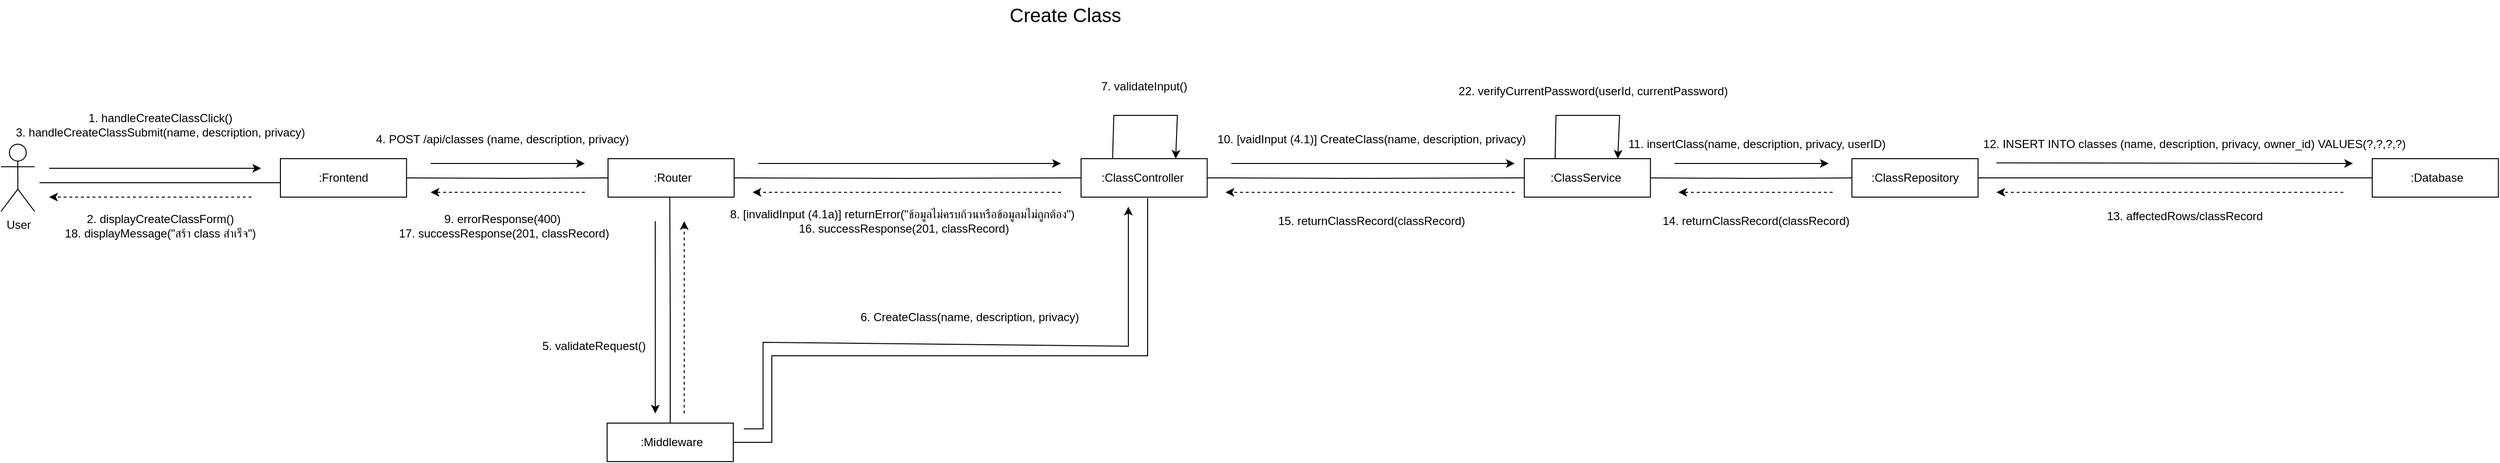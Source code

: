 <mxfile version="20.5.3" type="embed"><diagram id="23iRSUPoRavnBvh4doch" name="Page-1"><mxGraphModel dx="2707" dy="-565" grid="1" gridSize="10" guides="1" tooltips="1" connect="1" arrows="1" fold="1" page="1" pageScale="1" pageWidth="827" pageHeight="1169" math="0" shadow="0"><root><mxCell id="0"/><mxCell id="1" parent="0"/><mxCell id="2" style="edgeStyle=orthogonalEdgeStyle;rounded=0;orthogonalLoop=1;jettySize=auto;html=1;entryX=0;entryY=0.5;entryDx=0;entryDy=0;endArrow=none;startFill=0;" edge="1" parent="1"><mxGeometry relative="1" as="geometry"><mxPoint x="-2160" y="1620" as="sourcePoint"/><mxPoint x="-1910" y="1620" as="targetPoint"/></mxGeometry></mxCell><mxCell id="3" value="User" style="shape=umlActor;verticalLabelPosition=bottom;verticalAlign=top;html=1;outlineConnect=0;" vertex="1" parent="1"><mxGeometry x="-2200" y="1580" width="35" height="70" as="geometry"/></mxCell><mxCell id="4" value=":Frontend" style="rounded=0;whiteSpace=wrap;html=1;" vertex="1" parent="1"><mxGeometry x="-1910" y="1595" width="130.91" height="40" as="geometry"/></mxCell><mxCell id="5" value="" style="endArrow=classic;html=1;rounded=0;" edge="1" parent="1"><mxGeometry width="50" height="50" relative="1" as="geometry"><mxPoint x="-2150" y="1605" as="sourcePoint"/><mxPoint x="-1930" y="1605" as="targetPoint"/></mxGeometry></mxCell><mxCell id="6" value="" style="endArrow=classic;html=1;rounded=0;dashed=1;" edge="1" parent="1"><mxGeometry width="50" height="50" relative="1" as="geometry"><mxPoint x="-1940" y="1635" as="sourcePoint"/><mxPoint x="-2150" y="1635" as="targetPoint"/></mxGeometry></mxCell><mxCell id="7" value="&amp;nbsp;:Router" style="rounded=0;whiteSpace=wrap;html=1;" vertex="1" parent="1"><mxGeometry x="-1570" y="1595" width="130.91" height="40" as="geometry"/></mxCell><mxCell id="8" style="edgeStyle=orthogonalEdgeStyle;rounded=0;orthogonalLoop=1;jettySize=auto;html=1;entryX=0;entryY=0.5;entryDx=0;entryDy=0;endArrow=none;startFill=0;" edge="1" parent="1" target="7"><mxGeometry relative="1" as="geometry"><mxPoint x="-1779.09" y="1615" as="sourcePoint"/><mxPoint x="-1574.09" y="1615" as="targetPoint"/></mxGeometry></mxCell><mxCell id="9" value="" style="endArrow=classic;html=1;rounded=0;" edge="1" parent="1"><mxGeometry width="50" height="50" relative="1" as="geometry"><mxPoint x="-1754.09" y="1600" as="sourcePoint"/><mxPoint x="-1594.09" y="1600" as="targetPoint"/></mxGeometry></mxCell><mxCell id="10" value="&amp;nbsp;" style="text;whiteSpace=wrap;html=1;" vertex="1" parent="1"><mxGeometry x="-1670" y="1580" width="40" height="40" as="geometry"/></mxCell><mxCell id="11" value=":ClassController&amp;nbsp;" style="rounded=0;whiteSpace=wrap;html=1;" vertex="1" parent="1"><mxGeometry x="-1079.09" y="1595" width="130.91" height="40" as="geometry"/></mxCell><mxCell id="12" style="edgeStyle=orthogonalEdgeStyle;rounded=0;orthogonalLoop=1;jettySize=auto;html=1;entryX=0;entryY=0.5;entryDx=0;entryDy=0;endArrow=none;startFill=0;" edge="1" parent="1" target="11"><mxGeometry relative="1" as="geometry"><mxPoint x="-1439.09" y="1615" as="sourcePoint"/><mxPoint x="-1234.09" y="1615" as="targetPoint"/></mxGeometry></mxCell><mxCell id="13" value="" style="endArrow=classic;html=1;rounded=0;" edge="1" parent="1"><mxGeometry width="50" height="50" relative="1" as="geometry"><mxPoint x="-1414.09" y="1600" as="sourcePoint"/><mxPoint x="-1100" y="1600" as="targetPoint"/></mxGeometry></mxCell><mxCell id="14" value="" style="endArrow=classic;html=1;rounded=0;dashed=1;" edge="1" parent="1"><mxGeometry width="50" height="50" relative="1" as="geometry"><mxPoint x="-1100" y="1630" as="sourcePoint"/><mxPoint x="-1420" y="1630" as="targetPoint"/></mxGeometry></mxCell><mxCell id="15" value=":ClassService&amp;nbsp;" style="rounded=0;whiteSpace=wrap;html=1;" vertex="1" parent="1"><mxGeometry x="-619.09" y="1595" width="130.91" height="40" as="geometry"/></mxCell><mxCell id="16" style="edgeStyle=orthogonalEdgeStyle;rounded=0;orthogonalLoop=1;jettySize=auto;html=1;entryX=0;entryY=0.5;entryDx=0;entryDy=0;endArrow=none;startFill=0;" edge="1" parent="1" target="15"><mxGeometry relative="1" as="geometry"><mxPoint x="-948.18" y="1615" as="sourcePoint"/><mxPoint x="-743.18" y="1615" as="targetPoint"/></mxGeometry></mxCell><mxCell id="17" value="" style="endArrow=classic;html=1;rounded=0;" edge="1" parent="1"><mxGeometry width="50" height="50" relative="1" as="geometry"><mxPoint x="-923.18" y="1600" as="sourcePoint"/><mxPoint x="-629.09" y="1600" as="targetPoint"/></mxGeometry></mxCell><mxCell id="18" value="" style="endArrow=classic;html=1;rounded=0;dashed=1;" edge="1" parent="1"><mxGeometry width="50" height="50" relative="1" as="geometry"><mxPoint x="-629.09" y="1630" as="sourcePoint"/><mxPoint x="-929.09" y="1630" as="targetPoint"/></mxGeometry></mxCell><mxCell id="19" style="edgeStyle=orthogonalEdgeStyle;rounded=0;orthogonalLoop=1;jettySize=auto;html=1;endArrow=none;startFill=0;" edge="1" parent="1" source="20" target="25"><mxGeometry relative="1" as="geometry"/></mxCell><mxCell id="20" value=":ClassRepository" style="rounded=0;whiteSpace=wrap;html=1;" vertex="1" parent="1"><mxGeometry x="-279.09" y="1595" width="130.91" height="40" as="geometry"/></mxCell><mxCell id="21" style="edgeStyle=orthogonalEdgeStyle;rounded=0;orthogonalLoop=1;jettySize=auto;html=1;entryX=0;entryY=0.5;entryDx=0;entryDy=0;endArrow=none;startFill=0;" edge="1" parent="1" target="20"><mxGeometry relative="1" as="geometry"><mxPoint x="-488.18" y="1615" as="sourcePoint"/><mxPoint x="-283.18" y="1615" as="targetPoint"/></mxGeometry></mxCell><mxCell id="22" value="" style="endArrow=classic;html=1;rounded=0;" edge="1" parent="1"><mxGeometry width="50" height="50" relative="1" as="geometry"><mxPoint x="-463.18" y="1600" as="sourcePoint"/><mxPoint x="-303.18" y="1600" as="targetPoint"/></mxGeometry></mxCell><mxCell id="23" value="" style="endArrow=classic;html=1;rounded=0;dashed=1;" edge="1" parent="1"><mxGeometry width="50" height="50" relative="1" as="geometry"><mxPoint x="-299.09" y="1630" as="sourcePoint"/><mxPoint x="-459.09" y="1630" as="targetPoint"/></mxGeometry></mxCell><mxCell id="24" value="4. POST /api/classes (name, description, privacy)" style="text;html=1;align=center;verticalAlign=middle;resizable=0;points=[];autosize=1;strokeColor=none;fillColor=none;" vertex="1" parent="1"><mxGeometry x="-1825" y="1560" width="290" height="30" as="geometry"/></mxCell><mxCell id="25" value="&amp;nbsp;:Database" style="rounded=0;whiteSpace=wrap;html=1;" vertex="1" parent="1"><mxGeometry x="260.91" y="1595" width="130.91" height="40" as="geometry"/></mxCell><mxCell id="26" value="Create Class&amp;nbsp;" style="text;html=1;align=center;verticalAlign=middle;whiteSpace=wrap;rounded=0;fontSize=20;" vertex="1" parent="1"><mxGeometry x="-1265" y="1430" width="345" height="30" as="geometry"/></mxCell><mxCell id="27" value="1. handleCreateClassClick()&lt;div&gt;3. handleCreateClassSubmit(name, description, privacy)&lt;/div&gt;" style="text;html=1;align=center;verticalAlign=middle;resizable=0;points=[];autosize=1;strokeColor=none;fillColor=none;" vertex="1" parent="1"><mxGeometry x="-2195" y="1540" width="320" height="40" as="geometry"/></mxCell><mxCell id="28" value="" style="endArrow=classic;html=1;rounded=0;dashed=1;" edge="1" parent="1"><mxGeometry width="50" height="50" relative="1" as="geometry"><mxPoint x="-1594.09" y="1630" as="sourcePoint"/><mxPoint x="-1754.09" y="1630" as="targetPoint"/></mxGeometry></mxCell><mxCell id="29" value="" style="endArrow=classic;html=1;rounded=0;" edge="1" parent="1"><mxGeometry width="50" height="50" relative="1" as="geometry"><mxPoint x="-129.09" y="1599.38" as="sourcePoint"/><mxPoint x="240.91" y="1600" as="targetPoint"/></mxGeometry></mxCell><mxCell id="30" value="" style="endArrow=classic;html=1;rounded=0;dashed=1;" edge="1" parent="1"><mxGeometry width="50" height="50" relative="1" as="geometry"><mxPoint x="230.91" y="1630" as="sourcePoint"/><mxPoint x="-129.09" y="1630" as="targetPoint"/></mxGeometry></mxCell><mxCell id="31" value="&amp;nbsp;" style="text;html=1;align=center;verticalAlign=middle;resizable=0;points=[];autosize=1;strokeColor=none;fillColor=none;" vertex="1" parent="1"><mxGeometry x="-1340" y="1645" width="30" height="30" as="geometry"/></mxCell><mxCell id="32" value="9. errorResponse(400)&lt;div&gt;&amp;nbsp;17. successResponse(201, classRecord)&lt;/div&gt;" style="text;html=1;align=center;verticalAlign=middle;resizable=0;points=[];autosize=1;strokeColor=none;fillColor=none;" vertex="1" parent="1"><mxGeometry x="-1800" y="1645" width="240" height="40" as="geometry"/></mxCell><mxCell id="33" value="2. displayCreateClassForm()&lt;div&gt;18. displayMessage(&quot;สร้า class สำเร็จ&quot;)&lt;/div&gt;" style="text;html=1;align=center;verticalAlign=middle;resizable=0;points=[];autosize=1;strokeColor=none;fillColor=none;" vertex="1" parent="1"><mxGeometry x="-2150" y="1645" width="230" height="40" as="geometry"/></mxCell><mxCell id="34" style="edgeStyle=orthogonalEdgeStyle;rounded=0;orthogonalLoop=1;jettySize=auto;html=1;entryX=0.5;entryY=1;entryDx=0;entryDy=0;endArrow=none;startFill=0;" edge="1" parent="1" source="35"><mxGeometry relative="1" as="geometry"><mxPoint x="-1505.91" y="1635" as="targetPoint"/></mxGeometry></mxCell><mxCell id="35" value="&amp;nbsp;:Middleware" style="rounded=0;whiteSpace=wrap;html=1;" vertex="1" parent="1"><mxGeometry x="-1570.91" y="1870" width="130.91" height="40" as="geometry"/></mxCell><mxCell id="36" value="" style="endArrow=classic;html=1;rounded=0;" edge="1" parent="1"><mxGeometry width="50" height="50" relative="1" as="geometry"><mxPoint x="-1521" y="1660" as="sourcePoint"/><mxPoint x="-1520.91" y="1860" as="targetPoint"/></mxGeometry></mxCell><mxCell id="37" value="" style="endArrow=classic;html=1;rounded=0;dashed=1;" edge="1" parent="1"><mxGeometry width="50" height="50" relative="1" as="geometry"><mxPoint x="-1490.91" y="1860" as="sourcePoint"/><mxPoint x="-1490.91" y="1660" as="targetPoint"/></mxGeometry></mxCell><mxCell id="38" value="5. validateRequest()" style="text;html=1;align=center;verticalAlign=middle;resizable=0;points=[];autosize=1;strokeColor=none;fillColor=none;" vertex="1" parent="1"><mxGeometry x="-1650" y="1775" width="130" height="30" as="geometry"/></mxCell><mxCell id="39" value="" style="endArrow=classic;html=1;rounded=0;exitX=0.25;exitY=0;exitDx=0;exitDy=0;entryX=0.75;entryY=0;entryDx=0;entryDy=0;" edge="1" parent="1" source="11" target="11"><mxGeometry width="50" height="50" relative="1" as="geometry"><mxPoint x="-1079.09" y="1570" as="sourcePoint"/><mxPoint x="-949.09" y="1550" as="targetPoint"/><Array as="points"><mxPoint x="-1045.35" y="1560"/><mxPoint x="-1045.09" y="1550"/><mxPoint x="-979.09" y="1550"/></Array></mxGeometry></mxCell><mxCell id="40" value="7. validateInput()" style="text;html=1;align=center;verticalAlign=middle;resizable=0;points=[];autosize=1;strokeColor=none;fillColor=none;" vertex="1" parent="1"><mxGeometry x="-1068.63" y="1505" width="110" height="30" as="geometry"/></mxCell><mxCell id="41" value="8. [invalidInput (4.1a)] returnError(&quot;ข้อมูลไม่ครบถ้วนหรือข้อมูลมไม่ถูกต้อง&quot;)&lt;div&gt;&amp;nbsp;16. successResponse(201, classRecord)&lt;/div&gt;" style="text;html=1;align=center;verticalAlign=middle;resizable=0;points=[];autosize=1;strokeColor=none;fillColor=none;" vertex="1" parent="1"><mxGeometry x="-1465" y="1640" width="400" height="40" as="geometry"/></mxCell><mxCell id="42" style="edgeStyle=orthogonalEdgeStyle;rounded=0;orthogonalLoop=1;jettySize=auto;html=1;endArrow=none;startFill=0;exitX=1;exitY=0.5;exitDx=0;exitDy=0;" edge="1" parent="1" source="35"><mxGeometry relative="1" as="geometry"><mxPoint x="-1010" y="1636" as="targetPoint"/><mxPoint x="-1334.79" y="1925" as="sourcePoint"/><Array as="points"><mxPoint x="-1400" y="1890"/><mxPoint x="-1400" y="1800"/><mxPoint x="-1010" y="1800"/><mxPoint x="-1010" y="1636"/></Array></mxGeometry></mxCell><mxCell id="43" value="6. CreateClass(name, description, privacy)" style="text;html=1;align=center;verticalAlign=middle;resizable=0;points=[];autosize=1;strokeColor=none;fillColor=none;" vertex="1" parent="1"><mxGeometry x="-1320" y="1745" width="250" height="30" as="geometry"/></mxCell><mxCell id="44" value="&amp;nbsp;" style="text;html=1;align=center;verticalAlign=middle;resizable=0;points=[];autosize=1;strokeColor=none;fillColor=none;" vertex="1" parent="1"><mxGeometry x="-793.18" y="1560" width="30" height="30" as="geometry"/></mxCell><mxCell id="45" value="11. insertClass(name, description, privacy, userID)" style="text;html=1;align=center;verticalAlign=middle;resizable=0;points=[];autosize=1;strokeColor=none;fillColor=none;" vertex="1" parent="1"><mxGeometry x="-523.18" y="1565" width="290" height="30" as="geometry"/></mxCell><mxCell id="46" value="12. INSERT INTO classes (name, description, privacy, owner_id) VALUES(?,?,?,?)" style="text;html=1;align=center;verticalAlign=middle;resizable=0;points=[];autosize=1;strokeColor=none;fillColor=none;" vertex="1" parent="1"><mxGeometry x="-154.09" y="1565" width="460" height="30" as="geometry"/></mxCell><mxCell id="47" value="13. affectedRows/classRecord" style="text;html=1;align=center;verticalAlign=middle;resizable=0;points=[];autosize=1;strokeColor=none;fillColor=none;" vertex="1" parent="1"><mxGeometry x="-29.09" y="1640" width="190" height="30" as="geometry"/></mxCell><mxCell id="48" value="14. returnClassRecord(classRecord)" style="text;html=1;align=center;verticalAlign=middle;resizable=0;points=[];autosize=1;strokeColor=none;fillColor=none;" vertex="1" parent="1"><mxGeometry x="-489.09" y="1645" width="220" height="30" as="geometry"/></mxCell><mxCell id="49" value="15. returnClassRecord(classRecord)" style="text;html=1;align=center;verticalAlign=middle;resizable=0;points=[];autosize=1;strokeColor=none;fillColor=none;" vertex="1" parent="1"><mxGeometry x="-888.18" y="1645" width="220" height="30" as="geometry"/></mxCell><mxCell id="50" value="10. [vaidInput (4.1)] CreateClass(name, description, privacy)" style="text;html=1;align=center;verticalAlign=middle;resizable=0;points=[];autosize=1;strokeColor=none;fillColor=none;" vertex="1" parent="1"><mxGeometry x="-948.18" y="1560" width="340" height="30" as="geometry"/></mxCell><mxCell id="51" value="" style="endArrow=classic;html=1;rounded=0;" edge="1" parent="1"><mxGeometry width="50" height="50" relative="1" as="geometry"><mxPoint x="-1429.09" y="1876" as="sourcePoint"/><mxPoint x="-1030" y="1645" as="targetPoint"/><Array as="points"><mxPoint x="-1409.09" y="1876"/><mxPoint x="-1409.09" y="1786"/><mxPoint x="-1030" y="1790"/><mxPoint x="-1030" y="1710"/></Array></mxGeometry></mxCell><mxCell id="52" value="" style="endArrow=classic;html=1;rounded=0;exitX=0.25;exitY=0;exitDx=0;exitDy=0;entryX=0.75;entryY=0;entryDx=0;entryDy=0;" edge="1" parent="1"><mxGeometry width="50" height="50" relative="1" as="geometry"><mxPoint x="-587.09" y="1595" as="sourcePoint"/><mxPoint x="-522.09" y="1595" as="targetPoint"/><Array as="points"><mxPoint x="-586.44" y="1560"/><mxPoint x="-586.18" y="1550"/><mxPoint x="-520.18" y="1550"/></Array></mxGeometry></mxCell><mxCell id="53" value="22. verifyCurrentPassword(userId, currentPassword)" style="text;html=1;align=center;verticalAlign=middle;resizable=0;points=[];autosize=1;strokeColor=none;fillColor=none;" vertex="1" parent="1"><mxGeometry x="-698.18" y="1510" width="300" height="30" as="geometry"/></mxCell></root></mxGraphModel></diagram></mxfile>